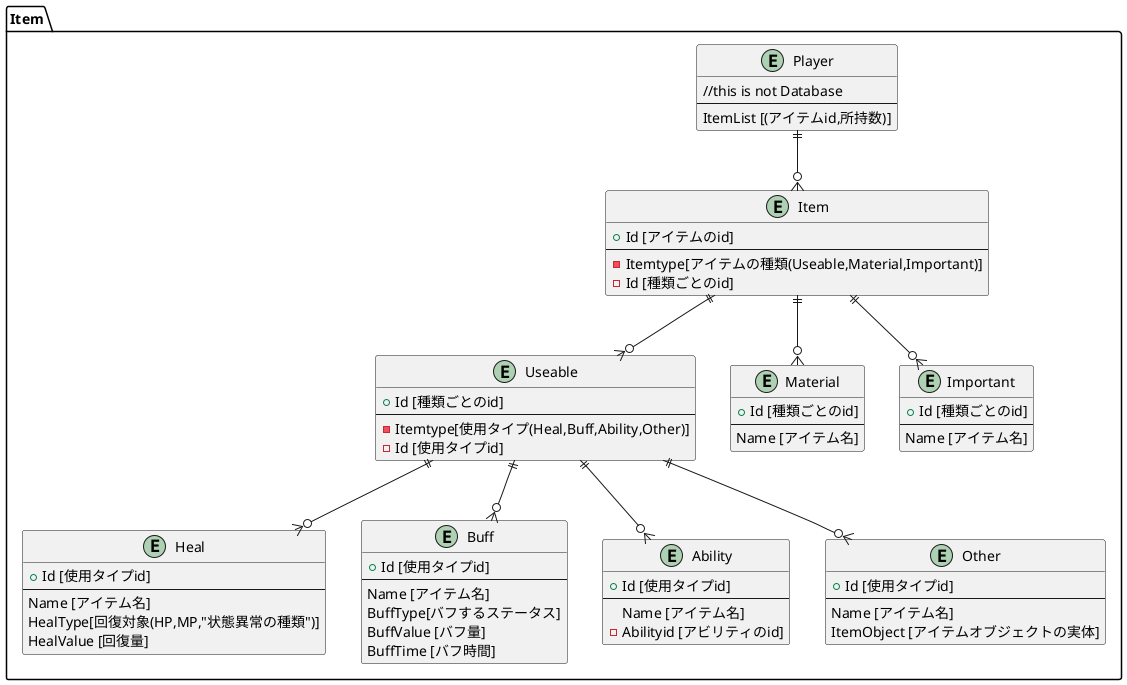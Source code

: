 @startuml tables
package Item
{
    entity "Player"
    {
        //this is not Database
        ---
        ItemList [(アイテムid,所持数)]
    }
    entity "Item" 
    {
        +Id [アイテムのid]
        ---
        -Itemtype[アイテムの種類(Useable,Material,Important)]
        -Id [種類ごとのid]
    }
    entity "Useable"
    {
        +Id [種類ごとのid]
        ---
        -Itemtype[使用タイプ(Heal,Buff,Ability,Other)]
        -Id [使用タイプid]
    }
    entity "Heal"
    {
        +Id [使用タイプid]
        ---
        Name [アイテム名]
        HealType[回復対象(HP,MP,"状態異常の種類")]
        HealValue [回復量]
    }
    entity "Buff"
    {
        +Id [使用タイプid]
        ---
        Name [アイテム名]
        BuffType[バフするステータス]
        BuffValue [バフ量]
        BuffTime [バフ時間]
    }
    entity "Ability"
    {
        +Id [使用タイプid]
        ---
        Name [アイテム名]
        -Abilityid [アビリティのid]
    }
    entity "Other"
    {
        +Id [使用タイプid]
        ---
        Name [アイテム名]
        ItemObject [アイテムオブジェクトの実体]
    }
    entity "Material"
    {
        +Id [種類ごとのid]
        ---
        Name [アイテム名]
    }
    entity "Important"
    {
        +Id [種類ごとのid]
        ---
        Name [アイテム名]
    }
    Player ||--o{ Item
    Item ||--o{ Useable
    Useable ||--o{ Heal
    Useable ||--o{ Buff
    Useable ||--o{ Ability
    Useable ||--o{ Other
    Item ||--o{ Material
    Item ||--o{ Important
}

@enduml
